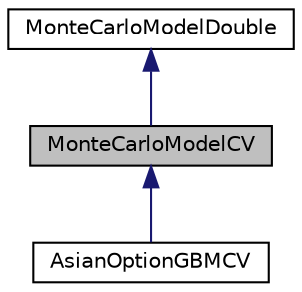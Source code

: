 digraph "MonteCarloModelCV"
{
 // INTERACTIVE_SVG=YES
  bgcolor="transparent";
  edge [fontname="Helvetica",fontsize="10",labelfontname="Helvetica",labelfontsize="10"];
  node [fontname="Helvetica",fontsize="10",shape=record];
  Node0 [label="MonteCarloModelCV",height=0.2,width=0.4,color="black", fillcolor="grey75", style="filled", fontcolor="black"];
  Node1 -> Node0 [dir="back",color="midnightblue",fontsize="10",style="solid",fontname="Helvetica"];
  Node1 [label="MonteCarloModelDouble",height=0.2,width=0.4,color="black",URL="$d3/d2f/interfaceumontreal_1_1ssj_1_1mcqmctools_1_1MonteCarloModelDouble.html",tooltip="An interface for a very simple simulation model for which Monte Carlo (MC) and RQMC experiments are t..."];
  Node0 -> Node2 [dir="back",color="midnightblue",fontsize="10",style="solid",fontname="Helvetica"];
  Node2 [label="AsianOptionGBMCV",height=0.2,width=0.4,color="black",URL="$d9/d5d/classift6561examples_1_1AsianOptionGBMCV.html",tooltip="This class represents an Asian Option based on a geometric Brownian motion, for which we use the payo..."];
}
